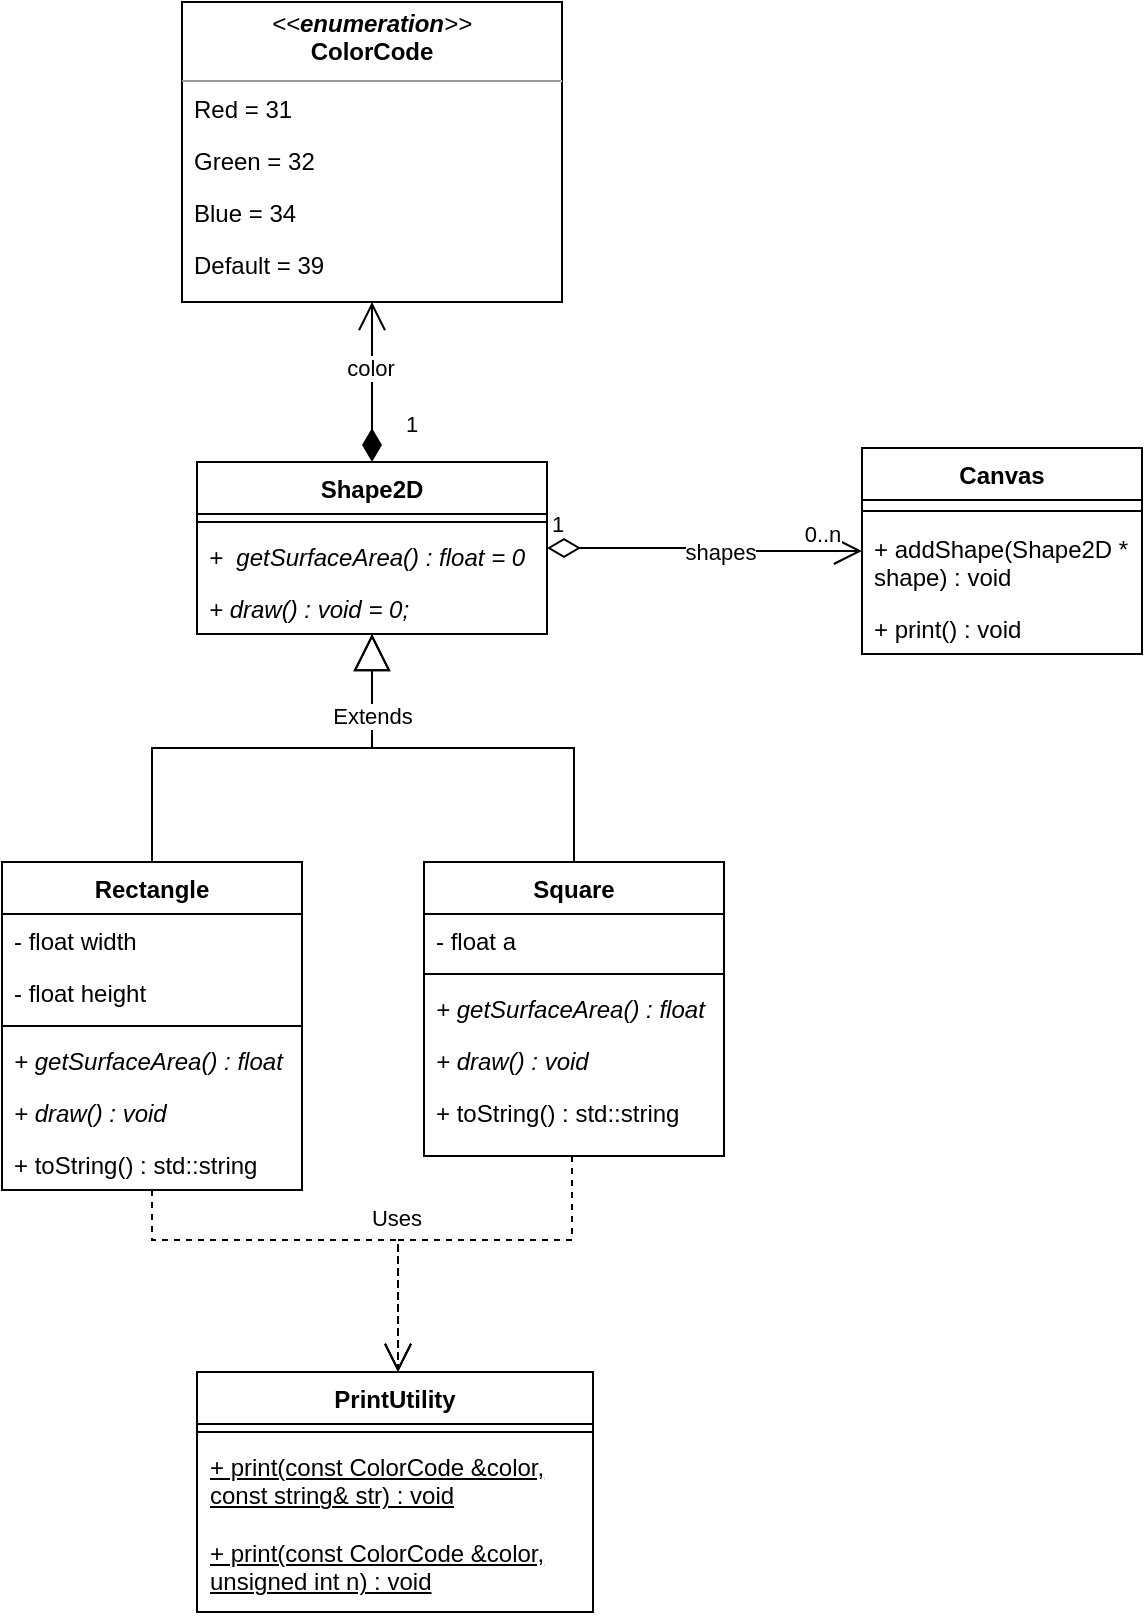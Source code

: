 <mxfile version="17.2.4" type="onedrive"><diagram id="C5RBs43oDa-KdzZeNtuy" name="Page-1"><mxGraphModel grid="0" page="1" gridSize="10" guides="1" tooltips="1" connect="1" arrows="1" fold="1" pageScale="1" pageWidth="827" pageHeight="1169" background="#ffffff" math="0" shadow="0"><root><mxCell id="WIyWlLk6GJQsqaUBKTNV-0"/><mxCell id="WIyWlLk6GJQsqaUBKTNV-1" parent="WIyWlLk6GJQsqaUBKTNV-0"/><mxCell id="H8cSJKAK0sZAemecwhwF-0" value="&lt;p style=&quot;margin: 0px ; margin-top: 4px ; text-align: center&quot;&gt;&lt;i&gt;&amp;lt;&amp;lt;&lt;b&gt;enumeration&lt;/b&gt;&amp;gt;&amp;gt;&lt;/i&gt;&lt;br&gt;&lt;b&gt;ColorCode&lt;/b&gt;&lt;/p&gt;&lt;hr size=&quot;1&quot;&gt;&lt;p style=&quot;margin: 0px ; margin-left: 4px&quot;&gt;&lt;br&gt;&lt;/p&gt;" style="verticalAlign=top;align=left;overflow=fill;fontSize=12;fontFamily=Helvetica;html=1;" vertex="1" parent="WIyWlLk6GJQsqaUBKTNV-1"><mxGeometry x="170" y="140" width="190" height="150" as="geometry"/></mxCell><mxCell id="H8cSJKAK0sZAemecwhwF-1" value="Red = 31" style="text;strokeColor=none;fillColor=none;align=left;verticalAlign=top;spacingLeft=4;spacingRight=4;overflow=hidden;rotatable=0;points=[[0,0.5],[1,0.5]];portConstraint=eastwest;" vertex="1" parent="WIyWlLk6GJQsqaUBKTNV-1"><mxGeometry x="170" y="180" width="190" height="26" as="geometry"/></mxCell><mxCell id="H8cSJKAK0sZAemecwhwF-6" value="Green = 32" style="text;strokeColor=none;fillColor=none;align=left;verticalAlign=top;spacingLeft=4;spacingRight=4;overflow=hidden;rotatable=0;points=[[0,0.5],[1,0.5]];portConstraint=eastwest;" vertex="1" parent="WIyWlLk6GJQsqaUBKTNV-1"><mxGeometry x="170" y="206" width="190" height="26" as="geometry"/></mxCell><mxCell id="H8cSJKAK0sZAemecwhwF-7" value="Blue = 34" style="text;strokeColor=none;fillColor=none;align=left;verticalAlign=top;spacingLeft=4;spacingRight=4;overflow=hidden;rotatable=0;points=[[0,0.5],[1,0.5]];portConstraint=eastwest;" vertex="1" parent="WIyWlLk6GJQsqaUBKTNV-1"><mxGeometry x="170" y="232" width="190" height="26" as="geometry"/></mxCell><mxCell id="H8cSJKAK0sZAemecwhwF-8" value="Default = 39" style="text;strokeColor=none;fillColor=none;align=left;verticalAlign=top;spacingLeft=4;spacingRight=4;overflow=hidden;rotatable=0;points=[[0,0.5],[1,0.5]];portConstraint=eastwest;" vertex="1" parent="WIyWlLk6GJQsqaUBKTNV-1"><mxGeometry x="170" y="258" width="190" height="26" as="geometry"/></mxCell><mxCell id="H8cSJKAK0sZAemecwhwF-14" value="1" style="endArrow=open;html=1;endSize=12;startArrow=diamondThin;startSize=14;startFill=1;edgeStyle=orthogonalEdgeStyle;align=left;verticalAlign=bottom;rounded=0;" edge="1" parent="WIyWlLk6GJQsqaUBKTNV-1" source="H8cSJKAK0sZAemecwhwF-15" target="H8cSJKAK0sZAemecwhwF-0"><mxGeometry x="-0.75" y="-15" relative="1" as="geometry"><mxPoint x="410" y="80" as="sourcePoint"/><mxPoint x="570" y="80" as="targetPoint"/><mxPoint as="offset"/></mxGeometry></mxCell><mxCell id="H8cSJKAK0sZAemecwhwF-19" value="color" style="edgeLabel;html=1;align=center;verticalAlign=middle;resizable=0;points=[];" connectable="0" vertex="1" parent="H8cSJKAK0sZAemecwhwF-14"><mxGeometry x="0.169" y="1" relative="1" as="geometry"><mxPoint as="offset"/></mxGeometry></mxCell><mxCell id="H8cSJKAK0sZAemecwhwF-15" value="Shape2D" style="swimlane;fontStyle=1;align=center;verticalAlign=top;childLayout=stackLayout;horizontal=1;startSize=26;horizontalStack=0;resizeParent=1;resizeParentMax=0;resizeLast=0;collapsible=1;marginBottom=0;labelBackgroundColor=none;html=0;" vertex="1" parent="WIyWlLk6GJQsqaUBKTNV-1"><mxGeometry x="177.5" y="370" width="175" height="86" as="geometry"/></mxCell><mxCell id="H8cSJKAK0sZAemecwhwF-74" value="" style="line;strokeWidth=1;fillColor=none;align=left;verticalAlign=middle;spacingTop=-1;spacingLeft=3;spacingRight=3;rotatable=0;labelPosition=right;points=[];portConstraint=eastwest;labelBackgroundColor=none;html=0;" vertex="1" parent="H8cSJKAK0sZAemecwhwF-15"><mxGeometry y="26" width="175" height="8" as="geometry"/></mxCell><mxCell id="H8cSJKAK0sZAemecwhwF-18" value="+  getSurfaceArea() : float = 0" style="text;strokeColor=none;fillColor=none;align=left;verticalAlign=top;spacingLeft=4;spacingRight=4;overflow=hidden;rotatable=0;points=[[0,0.5],[1,0.5]];portConstraint=eastwest;labelBackgroundColor=none;html=0;fontStyle=2" vertex="1" parent="H8cSJKAK0sZAemecwhwF-15"><mxGeometry y="34" width="175" height="26" as="geometry"/></mxCell><mxCell id="H8cSJKAK0sZAemecwhwF-21" value="+ draw() : void = 0;" style="text;strokeColor=none;fillColor=none;align=left;verticalAlign=top;spacingLeft=4;spacingRight=4;overflow=hidden;rotatable=0;points=[[0,0.5],[1,0.5]];portConstraint=eastwest;labelBackgroundColor=none;html=0;fontStyle=2" vertex="1" parent="H8cSJKAK0sZAemecwhwF-15"><mxGeometry y="60" width="175" height="26" as="geometry"/></mxCell><mxCell id="H8cSJKAK0sZAemecwhwF-35" value="Rectangle" style="swimlane;fontStyle=1;childLayout=stackLayout;horizontal=1;startSize=26;fillColor=none;horizontalStack=0;resizeParent=1;resizeParentMax=0;resizeLast=0;collapsible=1;marginBottom=0;labelBackgroundColor=none;html=0;" vertex="1" parent="WIyWlLk6GJQsqaUBKTNV-1"><mxGeometry x="80" y="570" width="150" height="164" as="geometry"/></mxCell><mxCell id="H8cSJKAK0sZAemecwhwF-36" value="- float width" style="text;strokeColor=none;fillColor=none;align=left;verticalAlign=top;spacingLeft=4;spacingRight=4;overflow=hidden;rotatable=0;points=[[0,0.5],[1,0.5]];portConstraint=eastwest;labelBackgroundColor=none;html=0;" vertex="1" parent="H8cSJKAK0sZAemecwhwF-35"><mxGeometry y="26" width="150" height="26" as="geometry"/></mxCell><mxCell id="H8cSJKAK0sZAemecwhwF-37" value="- float height" style="text;strokeColor=none;fillColor=none;align=left;verticalAlign=top;spacingLeft=4;spacingRight=4;overflow=hidden;rotatable=0;points=[[0,0.5],[1,0.5]];portConstraint=eastwest;labelBackgroundColor=none;html=0;" vertex="1" parent="H8cSJKAK0sZAemecwhwF-35"><mxGeometry y="52" width="150" height="26" as="geometry"/></mxCell><mxCell id="H8cSJKAK0sZAemecwhwF-39" value="" style="line;strokeWidth=1;fillColor=none;align=left;verticalAlign=middle;spacingTop=-1;spacingLeft=3;spacingRight=3;rotatable=0;labelPosition=right;points=[];portConstraint=eastwest;labelBackgroundColor=none;html=0;" vertex="1" parent="H8cSJKAK0sZAemecwhwF-35"><mxGeometry y="78" width="150" height="8" as="geometry"/></mxCell><mxCell id="H8cSJKAK0sZAemecwhwF-38" value="+ getSurfaceArea() : float" style="text;strokeColor=none;fillColor=none;align=left;verticalAlign=top;spacingLeft=4;spacingRight=4;overflow=hidden;rotatable=0;points=[[0,0.5],[1,0.5]];portConstraint=eastwest;labelBackgroundColor=none;html=0;fontStyle=2" vertex="1" parent="H8cSJKAK0sZAemecwhwF-35"><mxGeometry y="86" width="150" height="26" as="geometry"/></mxCell><mxCell id="H8cSJKAK0sZAemecwhwF-40" value="+ draw() : void" style="text;strokeColor=none;fillColor=none;align=left;verticalAlign=top;spacingLeft=4;spacingRight=4;overflow=hidden;rotatable=0;points=[[0,0.5],[1,0.5]];portConstraint=eastwest;labelBackgroundColor=none;html=0;fontStyle=2" vertex="1" parent="H8cSJKAK0sZAemecwhwF-35"><mxGeometry y="112" width="150" height="26" as="geometry"/></mxCell><mxCell id="H8cSJKAK0sZAemecwhwF-41" value="+ toString() : std::string" style="text;strokeColor=none;fillColor=none;align=left;verticalAlign=top;spacingLeft=4;spacingRight=4;overflow=hidden;rotatable=0;points=[[0,0.5],[1,0.5]];portConstraint=eastwest;labelBackgroundColor=none;html=0;fontStyle=0" vertex="1" parent="H8cSJKAK0sZAemecwhwF-35"><mxGeometry y="138" width="150" height="26" as="geometry"/></mxCell><mxCell id="H8cSJKAK0sZAemecwhwF-42" value="" style="endArrow=block;endSize=16;endFill=0;html=1;rounded=0;edgeStyle=orthogonalEdgeStyle;" edge="1" parent="WIyWlLk6GJQsqaUBKTNV-1" source="H8cSJKAK0sZAemecwhwF-35" target="H8cSJKAK0sZAemecwhwF-15"><mxGeometry width="160" relative="1" as="geometry"><mxPoint x="190" y="250" as="sourcePoint"/><mxPoint x="350" y="250" as="targetPoint"/></mxGeometry></mxCell><mxCell id="H8cSJKAK0sZAemecwhwF-43" value="Square" style="swimlane;fontStyle=1;childLayout=stackLayout;horizontal=1;startSize=26;fillColor=none;horizontalStack=0;resizeParent=1;resizeParentMax=0;resizeLast=0;collapsible=1;marginBottom=0;labelBackgroundColor=none;html=0;" vertex="1" parent="WIyWlLk6GJQsqaUBKTNV-1"><mxGeometry x="291" y="570" width="150" height="147" as="geometry"/></mxCell><mxCell id="H8cSJKAK0sZAemecwhwF-44" value="- float a" style="text;strokeColor=none;fillColor=none;align=left;verticalAlign=top;spacingLeft=4;spacingRight=4;overflow=hidden;rotatable=0;points=[[0,0.5],[1,0.5]];portConstraint=eastwest;labelBackgroundColor=none;html=0;" vertex="1" parent="H8cSJKAK0sZAemecwhwF-43"><mxGeometry y="26" width="150" height="26" as="geometry"/></mxCell><mxCell id="H8cSJKAK0sZAemecwhwF-46" value="" style="line;strokeWidth=1;fillColor=none;align=left;verticalAlign=middle;spacingTop=-1;spacingLeft=3;spacingRight=3;rotatable=0;labelPosition=right;points=[];portConstraint=eastwest;labelBackgroundColor=none;html=0;" vertex="1" parent="H8cSJKAK0sZAemecwhwF-43"><mxGeometry y="52" width="150" height="8" as="geometry"/></mxCell><mxCell id="H8cSJKAK0sZAemecwhwF-47" value="+ getSurfaceArea() : float" style="text;strokeColor=none;fillColor=none;align=left;verticalAlign=top;spacingLeft=4;spacingRight=4;overflow=hidden;rotatable=0;points=[[0,0.5],[1,0.5]];portConstraint=eastwest;labelBackgroundColor=none;html=0;fontStyle=2" vertex="1" parent="H8cSJKAK0sZAemecwhwF-43"><mxGeometry y="60" width="150" height="26" as="geometry"/></mxCell><mxCell id="H8cSJKAK0sZAemecwhwF-48" value="+ draw() : void" style="text;strokeColor=none;fillColor=none;align=left;verticalAlign=top;spacingLeft=4;spacingRight=4;overflow=hidden;rotatable=0;points=[[0,0.5],[1,0.5]];portConstraint=eastwest;labelBackgroundColor=none;html=0;fontStyle=2" vertex="1" parent="H8cSJKAK0sZAemecwhwF-43"><mxGeometry y="86" width="150" height="26" as="geometry"/></mxCell><mxCell id="H8cSJKAK0sZAemecwhwF-49" value="+ toString() : std::string" style="text;strokeColor=none;fillColor=none;align=left;verticalAlign=top;spacingLeft=4;spacingRight=4;overflow=hidden;rotatable=0;points=[[0,0.5],[1,0.5]];portConstraint=eastwest;labelBackgroundColor=none;html=0;fontStyle=0" vertex="1" parent="H8cSJKAK0sZAemecwhwF-43"><mxGeometry y="112" width="150" height="35" as="geometry"/></mxCell><mxCell id="H8cSJKAK0sZAemecwhwF-50" value="Extends" style="endArrow=block;endSize=16;endFill=0;html=1;rounded=0;edgeStyle=orthogonalEdgeStyle;" edge="1" parent="WIyWlLk6GJQsqaUBKTNV-1" source="H8cSJKAK0sZAemecwhwF-43" target="H8cSJKAK0sZAemecwhwF-15"><mxGeometry x="0.622" width="160" relative="1" as="geometry"><mxPoint x="190" y="550" as="sourcePoint"/><mxPoint x="350" y="550" as="targetPoint"/><mxPoint as="offset"/></mxGeometry></mxCell><mxCell id="H8cSJKAK0sZAemecwhwF-53" value="Canvas" style="swimlane;fontStyle=1;childLayout=stackLayout;horizontal=1;startSize=26;fillColor=none;horizontalStack=0;resizeParent=1;resizeParentMax=0;resizeLast=0;collapsible=1;marginBottom=0;labelBackgroundColor=none;html=0;" vertex="1" parent="WIyWlLk6GJQsqaUBKTNV-1"><mxGeometry x="510" y="363" width="140" height="103" as="geometry"/></mxCell><mxCell id="H8cSJKAK0sZAemecwhwF-75" value="" style="line;strokeWidth=1;fillColor=none;align=left;verticalAlign=middle;spacingTop=-1;spacingLeft=3;spacingRight=3;rotatable=0;labelPosition=right;points=[];portConstraint=eastwest;labelBackgroundColor=none;html=0;" vertex="1" parent="H8cSJKAK0sZAemecwhwF-53"><mxGeometry y="26" width="140" height="11" as="geometry"/></mxCell><mxCell id="H8cSJKAK0sZAemecwhwF-55" value="+ addShape(Shape2D * shape) : void" style="text;strokeColor=none;fillColor=none;align=left;verticalAlign=top;spacingLeft=4;spacingRight=4;overflow=hidden;rotatable=0;points=[[0,0.5],[1,0.5]];portConstraint=eastwest;labelBackgroundColor=none;html=0;whiteSpace=wrap;" vertex="1" parent="H8cSJKAK0sZAemecwhwF-53"><mxGeometry y="37" width="140" height="40" as="geometry"/></mxCell><mxCell id="H8cSJKAK0sZAemecwhwF-56" value="+ print() : void" style="text;strokeColor=none;fillColor=none;align=left;verticalAlign=top;spacingLeft=4;spacingRight=4;overflow=hidden;rotatable=0;points=[[0,0.5],[1,0.5]];portConstraint=eastwest;labelBackgroundColor=none;html=0;" vertex="1" parent="H8cSJKAK0sZAemecwhwF-53"><mxGeometry y="77" width="140" height="26" as="geometry"/></mxCell><mxCell id="H8cSJKAK0sZAemecwhwF-59" value="1" style="endArrow=open;html=1;endSize=12;startArrow=diamondThin;startSize=14;startFill=0;edgeStyle=orthogonalEdgeStyle;align=left;verticalAlign=bottom;rounded=0;" edge="1" parent="WIyWlLk6GJQsqaUBKTNV-1" source="H8cSJKAK0sZAemecwhwF-15" target="H8cSJKAK0sZAemecwhwF-53"><mxGeometry x="-1" y="3" relative="1" as="geometry"><mxPoint x="310" y="440" as="sourcePoint"/><mxPoint x="470" y="440" as="targetPoint"/></mxGeometry></mxCell><mxCell id="H8cSJKAK0sZAemecwhwF-60" value="shapes" style="edgeLabel;html=1;align=center;verticalAlign=middle;resizable=0;points=[];" connectable="0" vertex="1" parent="H8cSJKAK0sZAemecwhwF-59"><mxGeometry x="0.105" relative="1" as="geometry"><mxPoint as="offset"/></mxGeometry></mxCell><mxCell id="H8cSJKAK0sZAemecwhwF-62" value="0..n" style="edgeLabel;html=1;align=center;verticalAlign=middle;resizable=0;points=[];" connectable="0" vertex="1" parent="H8cSJKAK0sZAemecwhwF-59"><mxGeometry x="0.643" y="1" relative="1" as="geometry"><mxPoint x="8" y="-8" as="offset"/></mxGeometry></mxCell><mxCell id="H8cSJKAK0sZAemecwhwF-67" value="" style="text;strokeColor=none;fillColor=none;align=left;verticalAlign=middle;spacingTop=-1;spacingLeft=4;spacingRight=4;rotatable=0;labelPosition=right;points=[];portConstraint=eastwest;labelBackgroundColor=none;html=0;" vertex="1" parent="WIyWlLk6GJQsqaUBKTNV-1"><mxGeometry x="380" y="180" width="190" height="10" as="geometry"/></mxCell><mxCell id="H8cSJKAK0sZAemecwhwF-78" value="PrintUtility" style="swimlane;fontStyle=1;align=center;verticalAlign=top;childLayout=stackLayout;horizontal=1;startSize=26;horizontalStack=0;resizeParent=1;resizeParentMax=0;resizeLast=0;collapsible=1;marginBottom=0;labelBackgroundColor=none;html=0;" vertex="1" parent="WIyWlLk6GJQsqaUBKTNV-1"><mxGeometry x="177.5" y="825" width="198" height="120" as="geometry"/></mxCell><mxCell id="H8cSJKAK0sZAemecwhwF-80" value="" style="line;strokeWidth=1;fillColor=none;align=left;verticalAlign=middle;spacingTop=-1;spacingLeft=3;spacingRight=3;rotatable=0;labelPosition=right;points=[];portConstraint=eastwest;labelBackgroundColor=none;html=0;" vertex="1" parent="H8cSJKAK0sZAemecwhwF-78"><mxGeometry y="26" width="198" height="8" as="geometry"/></mxCell><mxCell id="H8cSJKAK0sZAemecwhwF-81" value="+ print(const ColorCode &amp;color, const string&amp; str) : void" style="text;strokeColor=none;fillColor=none;align=left;verticalAlign=top;spacingLeft=4;spacingRight=4;overflow=hidden;rotatable=0;points=[[0,0.5],[1,0.5]];portConstraint=eastwest;labelBackgroundColor=none;html=0;fontStyle=4;whiteSpace=wrap;" vertex="1" parent="H8cSJKAK0sZAemecwhwF-78"><mxGeometry y="34" width="198" height="43" as="geometry"/></mxCell><mxCell id="H8cSJKAK0sZAemecwhwF-82" value="+ print(const ColorCode &amp;color, unsigned int n) : void" style="text;strokeColor=none;fillColor=none;align=left;verticalAlign=top;spacingLeft=4;spacingRight=4;overflow=hidden;rotatable=0;points=[[0,0.5],[1,0.5]];portConstraint=eastwest;labelBackgroundColor=none;html=0;fontStyle=4;whiteSpace=wrap;" vertex="1" parent="H8cSJKAK0sZAemecwhwF-78"><mxGeometry y="77" width="198" height="43" as="geometry"/></mxCell><mxCell id="H8cSJKAK0sZAemecwhwF-83" value="Uses" style="endArrow=open;endSize=12;dashed=1;html=1;rounded=0;edgeStyle=orthogonalEdgeStyle;" edge="1" parent="WIyWlLk6GJQsqaUBKTNV-1" source="H8cSJKAK0sZAemecwhwF-35" target="H8cSJKAK0sZAemecwhwF-78"><mxGeometry x="0.369" y="11" width="160" relative="1" as="geometry"><mxPoint x="449" y="752" as="sourcePoint"/><mxPoint x="680" y="551" as="targetPoint"/><Array as="points"><mxPoint x="155" y="759"/><mxPoint x="278" y="759"/></Array><mxPoint as="offset"/></mxGeometry></mxCell><mxCell id="H8cSJKAK0sZAemecwhwF-84" value="" style="endArrow=open;endSize=12;dashed=1;html=1;rounded=0;edgeStyle=orthogonalEdgeStyle;" edge="1" parent="WIyWlLk6GJQsqaUBKTNV-1" source="H8cSJKAK0sZAemecwhwF-43" target="H8cSJKAK0sZAemecwhwF-78"><mxGeometry width="160" relative="1" as="geometry"><mxPoint x="210.493" y="744" as="sourcePoint"/><mxPoint x="253.212" y="821" as="targetPoint"/><Array as="points"><mxPoint x="365" y="759"/><mxPoint x="278" y="759"/></Array></mxGeometry></mxCell></root></mxGraphModel></diagram></mxfile>